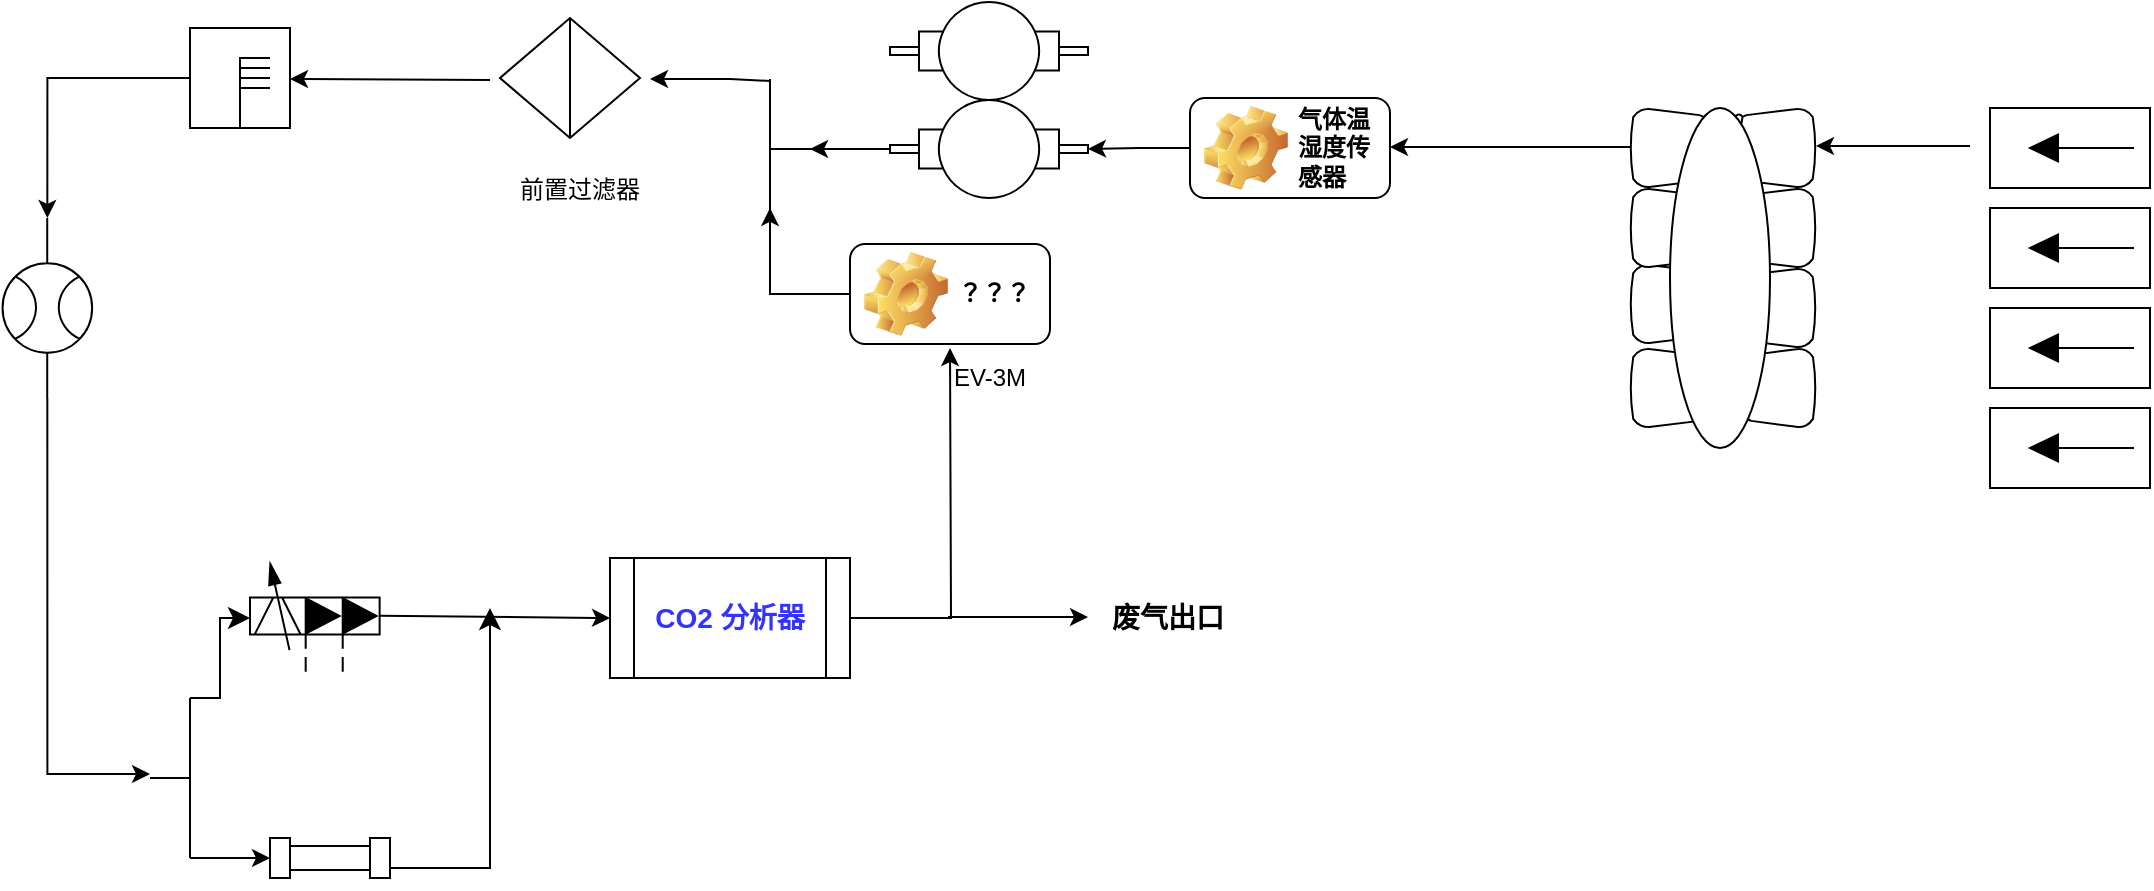 <mxfile version="22.0.8" type="github">
  <diagram name="第 1 页" id="QulgkRsqPVAeYC6WXrVD">
    <mxGraphModel dx="1213" dy="639" grid="1" gridSize="10" guides="1" tooltips="1" connect="1" arrows="1" fold="1" page="1" pageScale="1" pageWidth="1169" pageHeight="827" math="0" shadow="0">
      <root>
        <mxCell id="0" />
        <mxCell id="1" parent="0" />
        <mxCell id="1QKGybhPdsCrPBbOhNYo-73" style="edgeStyle=orthogonalEdgeStyle;rounded=0;orthogonalLoop=1;jettySize=auto;html=1;entryX=0.5;entryY=0;entryDx=0;entryDy=0;entryPerimeter=0;" edge="1" parent="1" source="1QKGybhPdsCrPBbOhNYo-1" target="1QKGybhPdsCrPBbOhNYo-72">
          <mxGeometry relative="1" as="geometry">
            <mxPoint x="70" y="80" as="targetPoint" />
          </mxGeometry>
        </mxCell>
        <mxCell id="1QKGybhPdsCrPBbOhNYo-1" value="" style="verticalLabelPosition=bottom;align=center;outlineConnect=0;dashed=0;html=1;verticalAlign=top;shape=mxgraph.pid.flow_sensors.averging_pitot_tube;direction=west;" vertex="1" parent="1">
          <mxGeometry x="140" y="20" width="50" height="50" as="geometry" />
        </mxCell>
        <mxCell id="1QKGybhPdsCrPBbOhNYo-5" value="" style="shape=mxgraph.pid.pumps.vacuum_pump;html=1;pointerEvents=1;align=center;verticalLabelPosition=bottom;verticalAlign=top;dashed=0;direction=west;" vertex="1" parent="1">
          <mxGeometry x="490" y="7" width="99" height="49" as="geometry" />
        </mxCell>
        <mxCell id="1QKGybhPdsCrPBbOhNYo-50" style="edgeStyle=orthogonalEdgeStyle;rounded=0;orthogonalLoop=1;jettySize=auto;html=1;" edge="1" parent="1" source="1QKGybhPdsCrPBbOhNYo-6">
          <mxGeometry relative="1" as="geometry">
            <mxPoint x="450" y="80.5" as="targetPoint" />
          </mxGeometry>
        </mxCell>
        <mxCell id="1QKGybhPdsCrPBbOhNYo-6" value="" style="shape=mxgraph.pid.pumps.vacuum_pump;html=1;pointerEvents=1;align=center;verticalLabelPosition=bottom;verticalAlign=top;dashed=0;direction=west;" vertex="1" parent="1">
          <mxGeometry x="490" y="56" width="99" height="49" as="geometry" />
        </mxCell>
        <mxCell id="1QKGybhPdsCrPBbOhNYo-14" value="" style="verticalLabelPosition=bottom;html=1;verticalAlign=top;align=center;shape=mxgraph.floorplan.office_chair;shadow=0;direction=south;" vertex="1" parent="1">
          <mxGeometry x="860" y="180" width="43" height="40" as="geometry" />
        </mxCell>
        <mxCell id="1QKGybhPdsCrPBbOhNYo-15" value="" style="verticalLabelPosition=bottom;html=1;verticalAlign=top;align=center;shape=mxgraph.floorplan.office_chair;shadow=0;direction=north;" vertex="1" parent="1">
          <mxGeometry x="913" y="180" width="40" height="40" as="geometry" />
        </mxCell>
        <mxCell id="1QKGybhPdsCrPBbOhNYo-18" value="" style="verticalLabelPosition=bottom;html=1;verticalAlign=top;align=center;shape=mxgraph.floorplan.office_chair;shadow=0;direction=south;" vertex="1" parent="1">
          <mxGeometry x="860" y="138" width="43" height="40" as="geometry" />
        </mxCell>
        <mxCell id="1QKGybhPdsCrPBbOhNYo-19" value="" style="verticalLabelPosition=bottom;html=1;verticalAlign=top;align=center;shape=mxgraph.floorplan.office_chair;shadow=0;direction=north;" vertex="1" parent="1">
          <mxGeometry x="910" y="140" width="43" height="40" as="geometry" />
        </mxCell>
        <mxCell id="1QKGybhPdsCrPBbOhNYo-20" value="" style="verticalLabelPosition=bottom;html=1;verticalAlign=top;align=center;shape=mxgraph.floorplan.office_chair;shadow=0;direction=south;" vertex="1" parent="1">
          <mxGeometry x="860" y="100" width="43" height="40" as="geometry" />
        </mxCell>
        <mxCell id="1QKGybhPdsCrPBbOhNYo-21" value="" style="verticalLabelPosition=bottom;html=1;verticalAlign=top;align=center;shape=mxgraph.floorplan.office_chair;shadow=0;direction=north;" vertex="1" parent="1">
          <mxGeometry x="910" y="100" width="43" height="40" as="geometry" />
        </mxCell>
        <mxCell id="1QKGybhPdsCrPBbOhNYo-22" value="" style="verticalLabelPosition=bottom;html=1;verticalAlign=top;align=center;shape=mxgraph.floorplan.office_chair;shadow=0;direction=south;" vertex="1" parent="1">
          <mxGeometry x="860" y="60" width="43" height="40" as="geometry" />
        </mxCell>
        <mxCell id="1QKGybhPdsCrPBbOhNYo-23" value="" style="verticalLabelPosition=bottom;html=1;verticalAlign=top;align=center;shape=mxgraph.floorplan.office_chair;shadow=0;direction=north;" vertex="1" parent="1">
          <mxGeometry x="910" y="60" width="43" height="40" as="geometry" />
        </mxCell>
        <mxCell id="1QKGybhPdsCrPBbOhNYo-32" value="" style="shape=ellipse;shadow=0;html=1;direction=south;" vertex="1" parent="1">
          <mxGeometry x="880" y="60" width="50" height="170" as="geometry" />
        </mxCell>
        <mxCell id="1QKGybhPdsCrPBbOhNYo-33" value="" style="verticalLabelPosition=bottom;outlineConnect=0;align=center;dashed=0;html=1;verticalAlign=top;shape=mxgraph.pid.misc.conveyor2;flipH=1;" vertex="1" parent="1">
          <mxGeometry x="1040" y="60" width="80" height="40" as="geometry" />
        </mxCell>
        <mxCell id="1QKGybhPdsCrPBbOhNYo-34" value="" style="verticalLabelPosition=bottom;outlineConnect=0;align=center;dashed=0;html=1;verticalAlign=top;shape=mxgraph.pid.misc.conveyor2;flipH=1;" vertex="1" parent="1">
          <mxGeometry x="1040" y="110" width="80" height="40" as="geometry" />
        </mxCell>
        <mxCell id="1QKGybhPdsCrPBbOhNYo-35" value="" style="verticalLabelPosition=bottom;outlineConnect=0;align=center;dashed=0;html=1;verticalAlign=top;shape=mxgraph.pid.misc.conveyor2;flipH=1;" vertex="1" parent="1">
          <mxGeometry x="1040" y="160" width="80" height="40" as="geometry" />
        </mxCell>
        <mxCell id="1QKGybhPdsCrPBbOhNYo-36" value="" style="verticalLabelPosition=bottom;outlineConnect=0;align=center;dashed=0;html=1;verticalAlign=top;shape=mxgraph.pid.misc.conveyor2;flipH=1;" vertex="1" parent="1">
          <mxGeometry x="1040" y="210" width="80" height="40" as="geometry" />
        </mxCell>
        <mxCell id="1QKGybhPdsCrPBbOhNYo-38" value="气体温湿度传感器" style="label;whiteSpace=wrap;html=1;image=img/clipart/Gear_128x128.png" vertex="1" parent="1">
          <mxGeometry x="640" y="55" width="100" height="50" as="geometry" />
        </mxCell>
        <mxCell id="1QKGybhPdsCrPBbOhNYo-43" value="" style="endArrow=classic;html=1;rounded=0;" edge="1" parent="1">
          <mxGeometry width="50" height="50" relative="1" as="geometry">
            <mxPoint x="860" y="79.5" as="sourcePoint" />
            <mxPoint x="740" y="79.5" as="targetPoint" />
          </mxGeometry>
        </mxCell>
        <mxCell id="1QKGybhPdsCrPBbOhNYo-47" style="edgeStyle=orthogonalEdgeStyle;rounded=0;orthogonalLoop=1;jettySize=auto;html=1;entryX=0;entryY=0.5;entryDx=0;entryDy=0;entryPerimeter=0;" edge="1" parent="1" source="1QKGybhPdsCrPBbOhNYo-38" target="1QKGybhPdsCrPBbOhNYo-6">
          <mxGeometry relative="1" as="geometry" />
        </mxCell>
        <mxCell id="1QKGybhPdsCrPBbOhNYo-55" value="" style="shape=sortShape;perimeter=rhombusPerimeter;whiteSpace=wrap;html=1;direction=west;rotation=90;" vertex="1" parent="1">
          <mxGeometry x="300" y="10" width="60" height="70" as="geometry" />
        </mxCell>
        <mxCell id="1QKGybhPdsCrPBbOhNYo-58" value="" style="endArrow=classic;html=1;rounded=0;" edge="1" parent="1">
          <mxGeometry width="50" height="50" relative="1" as="geometry">
            <mxPoint x="430" y="46.5" as="sourcePoint" />
            <mxPoint x="370" y="45.5" as="targetPoint" />
            <Array as="points">
              <mxPoint x="410" y="45.5" />
            </Array>
          </mxGeometry>
        </mxCell>
        <mxCell id="1QKGybhPdsCrPBbOhNYo-59" value="？？？" style="label;whiteSpace=wrap;html=1;image=img/clipart/Gear_128x128.png" vertex="1" parent="1">
          <mxGeometry x="470" y="128" width="100" height="50" as="geometry" />
        </mxCell>
        <mxCell id="1QKGybhPdsCrPBbOhNYo-60" value="" style="verticalLabelPosition=bottom;align=center;dashed=0;html=1;verticalAlign=top;shape=mxgraph.pid.piping.flange_in;pointerEvents=1;direction=west;" vertex="1" parent="1">
          <mxGeometry x="430" y="45.5" width="25" height="70" as="geometry" />
        </mxCell>
        <mxCell id="1QKGybhPdsCrPBbOhNYo-62" value="" style="endArrow=classic;html=1;rounded=0;" edge="1" parent="1">
          <mxGeometry width="50" height="50" relative="1" as="geometry">
            <mxPoint x="1030" y="79" as="sourcePoint" />
            <mxPoint x="953" y="79" as="targetPoint" />
          </mxGeometry>
        </mxCell>
        <mxCell id="1QKGybhPdsCrPBbOhNYo-63" value="" style="endArrow=classic;html=1;rounded=0;" edge="1" parent="1">
          <mxGeometry width="50" height="50" relative="1" as="geometry">
            <mxPoint x="290" y="46" as="sourcePoint" />
            <mxPoint x="190" y="45.5" as="targetPoint" />
          </mxGeometry>
        </mxCell>
        <mxCell id="1QKGybhPdsCrPBbOhNYo-96" style="edgeStyle=orthogonalEdgeStyle;rounded=0;orthogonalLoop=1;jettySize=auto;html=1;" edge="1" parent="1" source="1QKGybhPdsCrPBbOhNYo-64">
          <mxGeometry relative="1" as="geometry">
            <mxPoint x="520" y="180" as="targetPoint" />
          </mxGeometry>
        </mxCell>
        <mxCell id="1QKGybhPdsCrPBbOhNYo-64" value="&lt;b&gt;&lt;font color=&quot;#3333ff&quot; style=&quot;font-size: 14px;&quot;&gt;CO2 分析器&lt;/font&gt;&lt;/b&gt;" style="shape=process;whiteSpace=wrap;html=1;backgroundOutline=1;" vertex="1" parent="1">
          <mxGeometry x="350" y="285" width="120" height="60" as="geometry" />
        </mxCell>
        <mxCell id="1QKGybhPdsCrPBbOhNYo-71" value="废气出口" style="text;strokeColor=none;align=center;fillColor=none;html=1;verticalAlign=middle;whiteSpace=wrap;rounded=0;fontStyle=1;fontSize=14;" vertex="1" parent="1">
          <mxGeometry x="589" y="302.5" width="80" height="25" as="geometry" />
        </mxCell>
        <mxCell id="1QKGybhPdsCrPBbOhNYo-72" value="" style="verticalLabelPosition=bottom;aspect=fixed;html=1;verticalAlign=top;fillColor=strokeColor;align=center;outlineConnect=0;shape=mxgraph.fluid_power.x11910;points=[[0.5,0,0],[0.5,1,0]]" vertex="1" parent="1">
          <mxGeometry x="46.28" y="115" width="44.78" height="90" as="geometry" />
        </mxCell>
        <mxCell id="1QKGybhPdsCrPBbOhNYo-74" value="" style="verticalLabelPosition=bottom;align=center;dashed=0;html=1;verticalAlign=top;shape=mxgraph.pid.piping.flange_in;pointerEvents=1;direction=east;" vertex="1" parent="1">
          <mxGeometry x="120" y="355" width="20" height="80" as="geometry" />
        </mxCell>
        <mxCell id="1QKGybhPdsCrPBbOhNYo-76" style="edgeStyle=orthogonalEdgeStyle;rounded=0;orthogonalLoop=1;jettySize=auto;html=1;exitX=0.5;exitY=1;exitDx=0;exitDy=0;exitPerimeter=0;" edge="1" parent="1" source="1QKGybhPdsCrPBbOhNYo-72">
          <mxGeometry relative="1" as="geometry">
            <mxPoint x="68.67" y="280" as="sourcePoint" />
            <mxPoint x="120" y="393" as="targetPoint" />
            <Array as="points">
              <mxPoint x="69" y="393" />
            </Array>
          </mxGeometry>
        </mxCell>
        <mxCell id="1QKGybhPdsCrPBbOhNYo-78" value="" style="endArrow=classic;html=1;rounded=0;" edge="1" parent="1">
          <mxGeometry width="50" height="50" relative="1" as="geometry">
            <mxPoint x="140" y="435" as="sourcePoint" />
            <mxPoint x="180" y="435" as="targetPoint" />
          </mxGeometry>
        </mxCell>
        <mxCell id="1QKGybhPdsCrPBbOhNYo-81" value="" style="shape=mxgraph.pid.heat_exchangers.single_pass_heat_exchanger;html=1;pointerEvents=1;align=center;verticalLabelPosition=bottom;verticalAlign=top;dashed=0;" vertex="1" parent="1">
          <mxGeometry x="180" y="425" width="60" height="20" as="geometry" />
        </mxCell>
        <mxCell id="1QKGybhPdsCrPBbOhNYo-84" value="" style="edgeStyle=elbowEdgeStyle;elbow=horizontal;endArrow=classic;html=1;curved=0;rounded=0;endSize=8;startSize=8;exitX=1;exitY=0;exitDx=0;exitDy=0;exitPerimeter=0;" edge="1" parent="1" source="1QKGybhPdsCrPBbOhNYo-74">
          <mxGeometry width="50" height="50" relative="1" as="geometry">
            <mxPoint x="145" y="355" as="sourcePoint" />
            <mxPoint x="170" y="315" as="targetPoint" />
          </mxGeometry>
        </mxCell>
        <mxCell id="1QKGybhPdsCrPBbOhNYo-85" value="" style="verticalLabelPosition=bottom;aspect=fixed;html=1;verticalAlign=top;fillColor=strokeColor;align=center;outlineConnect=0;shape=mxgraph.fluid_power.x10200;points=[[0,0.31,0],[0,0.48,0],[0,0.65,0],[1,0.31,0],[1,0.48,0],[1,0.65,0],[0.43,1,0],[0.715,1,0]]" vertex="1" parent="1">
          <mxGeometry x="170" y="288.07" width="64.82" height="53.86" as="geometry" />
        </mxCell>
        <mxCell id="1QKGybhPdsCrPBbOhNYo-86" value="" style="endArrow=classic;html=1;rounded=0;exitX=1;exitY=0.48;exitDx=0;exitDy=0;exitPerimeter=0;" edge="1" parent="1" source="1QKGybhPdsCrPBbOhNYo-85">
          <mxGeometry width="50" height="50" relative="1" as="geometry">
            <mxPoint x="270" y="315" as="sourcePoint" />
            <mxPoint x="350" y="315" as="targetPoint" />
          </mxGeometry>
        </mxCell>
        <mxCell id="1QKGybhPdsCrPBbOhNYo-94" value="" style="endArrow=classic;html=1;rounded=0;" edge="1" parent="1">
          <mxGeometry width="50" height="50" relative="1" as="geometry">
            <mxPoint x="519" y="314.5" as="sourcePoint" />
            <mxPoint x="589" y="314.5" as="targetPoint" />
          </mxGeometry>
        </mxCell>
        <mxCell id="1QKGybhPdsCrPBbOhNYo-95" value="EV-3M" style="text;strokeColor=none;align=center;fillColor=none;html=1;verticalAlign=middle;whiteSpace=wrap;rounded=0;" vertex="1" parent="1">
          <mxGeometry x="510" y="180" width="60" height="30" as="geometry" />
        </mxCell>
        <mxCell id="1QKGybhPdsCrPBbOhNYo-97" style="edgeStyle=orthogonalEdgeStyle;rounded=0;orthogonalLoop=1;jettySize=auto;html=1;entryX=1;entryY=0.079;entryDx=0;entryDy=0;entryPerimeter=0;" edge="1" parent="1" source="1QKGybhPdsCrPBbOhNYo-59" target="1QKGybhPdsCrPBbOhNYo-60">
          <mxGeometry relative="1" as="geometry">
            <Array as="points">
              <mxPoint x="430" y="153" />
            </Array>
          </mxGeometry>
        </mxCell>
        <mxCell id="1QKGybhPdsCrPBbOhNYo-98" value="前置过滤器" style="text;strokeColor=none;align=center;fillColor=none;html=1;verticalAlign=middle;whiteSpace=wrap;rounded=0;" vertex="1" parent="1">
          <mxGeometry x="300" y="85.5" width="70" height="30" as="geometry" />
        </mxCell>
        <mxCell id="1QKGybhPdsCrPBbOhNYo-100" value="" style="edgeStyle=segmentEdgeStyle;endArrow=classic;html=1;curved=0;rounded=0;endSize=8;startSize=8;" edge="1" parent="1">
          <mxGeometry width="50" height="50" relative="1" as="geometry">
            <mxPoint x="240" y="440" as="sourcePoint" />
            <mxPoint x="290" y="310" as="targetPoint" />
          </mxGeometry>
        </mxCell>
      </root>
    </mxGraphModel>
  </diagram>
</mxfile>
